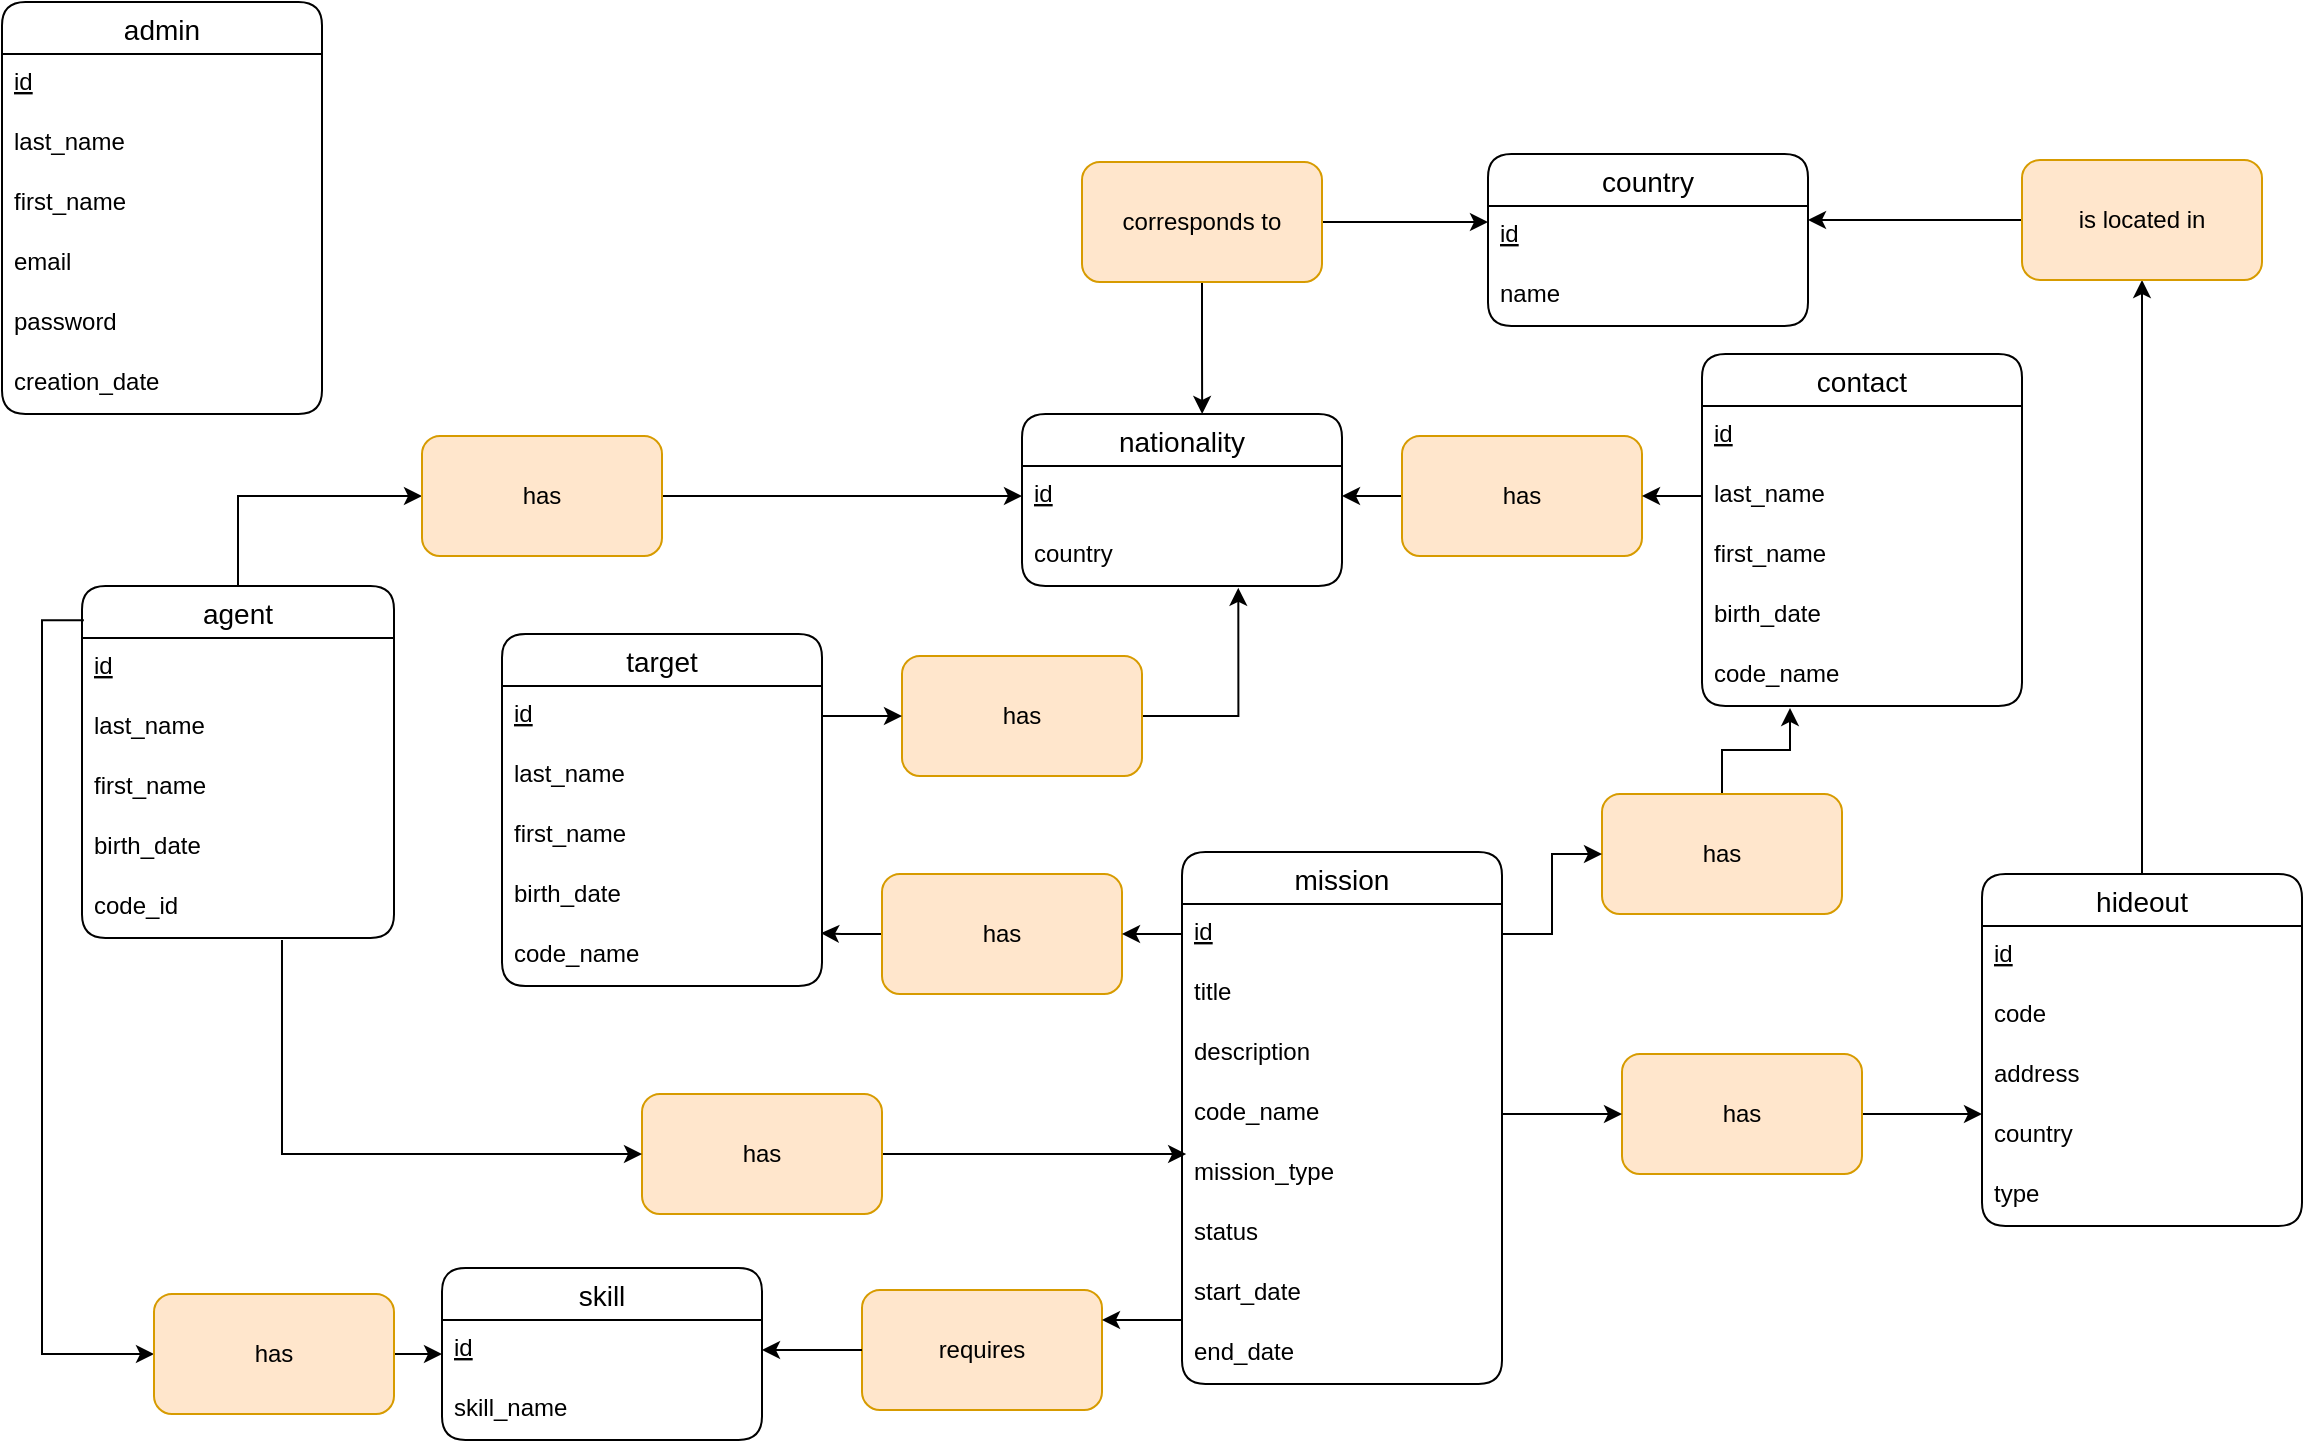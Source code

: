 <mxfile version="20.0.1" type="github">
  <diagram id="oU5v5yM5KwiJTBOr6eC6" name="Page-1">
    <mxGraphModel dx="1673" dy="896" grid="1" gridSize="10" guides="1" tooltips="1" connect="1" arrows="1" fold="1" page="1" pageScale="1" pageWidth="827" pageHeight="1169" math="0" shadow="0">
      <root>
        <mxCell id="0" />
        <mxCell id="1" parent="0" />
        <mxCell id="iQPz2Y7O2Tbb3x_0lv9U-82" style="edgeStyle=orthogonalEdgeStyle;rounded=0;orthogonalLoop=1;jettySize=auto;html=1;exitX=0.5;exitY=0;exitDx=0;exitDy=0;entryX=0;entryY=0.5;entryDx=0;entryDy=0;startArrow=none;startFill=0;endArrow=classic;endFill=1;" edge="1" parent="1" source="gQODTupdDgvmeVCkuseZ-1" target="gQODTupdDgvmeVCkuseZ-8">
          <mxGeometry relative="1" as="geometry" />
        </mxCell>
        <mxCell id="gQODTupdDgvmeVCkuseZ-1" value="agent" style="swimlane;fontStyle=0;childLayout=stackLayout;horizontal=1;startSize=26;horizontalStack=0;resizeParent=1;resizeParentMax=0;resizeLast=0;collapsible=1;marginBottom=0;align=center;fontSize=14;rounded=1;" parent="1" vertex="1">
          <mxGeometry x="290" y="517" width="156" height="176" as="geometry" />
        </mxCell>
        <mxCell id="gQODTupdDgvmeVCkuseZ-7" value="id" style="text;strokeColor=none;fillColor=none;spacingLeft=4;spacingRight=4;overflow=hidden;rotatable=0;points=[[0,0.5],[1,0.5]];portConstraint=eastwest;fontSize=12;fontStyle=4" parent="gQODTupdDgvmeVCkuseZ-1" vertex="1">
          <mxGeometry y="26" width="156" height="30" as="geometry" />
        </mxCell>
        <mxCell id="gQODTupdDgvmeVCkuseZ-2" value="last_name&#xa;" style="text;strokeColor=none;fillColor=none;spacingLeft=4;spacingRight=4;overflow=hidden;rotatable=0;points=[[0,0.5],[1,0.5]];portConstraint=eastwest;fontSize=12;" parent="gQODTupdDgvmeVCkuseZ-1" vertex="1">
          <mxGeometry y="56" width="156" height="30" as="geometry" />
        </mxCell>
        <mxCell id="gQODTupdDgvmeVCkuseZ-3" value="first_name" style="text;strokeColor=none;fillColor=none;spacingLeft=4;spacingRight=4;overflow=hidden;rotatable=0;points=[[0,0.5],[1,0.5]];portConstraint=eastwest;fontSize=12;" parent="gQODTupdDgvmeVCkuseZ-1" vertex="1">
          <mxGeometry y="86" width="156" height="30" as="geometry" />
        </mxCell>
        <mxCell id="gQODTupdDgvmeVCkuseZ-4" value="birth_date" style="text;strokeColor=none;fillColor=none;spacingLeft=4;spacingRight=4;overflow=hidden;rotatable=0;points=[[0,0.5],[1,0.5]];portConstraint=eastwest;fontSize=12;" parent="gQODTupdDgvmeVCkuseZ-1" vertex="1">
          <mxGeometry y="116" width="156" height="30" as="geometry" />
        </mxCell>
        <mxCell id="gQODTupdDgvmeVCkuseZ-5" value="code_id" style="text;strokeColor=none;fillColor=none;spacingLeft=4;spacingRight=4;overflow=hidden;rotatable=0;points=[[0,0.5],[1,0.5]];portConstraint=eastwest;fontSize=12;" parent="gQODTupdDgvmeVCkuseZ-1" vertex="1">
          <mxGeometry y="146" width="156" height="30" as="geometry" />
        </mxCell>
        <mxCell id="iQPz2Y7O2Tbb3x_0lv9U-83" style="edgeStyle=orthogonalEdgeStyle;rounded=0;orthogonalLoop=1;jettySize=auto;html=1;entryX=0;entryY=0.5;entryDx=0;entryDy=0;startArrow=none;startFill=0;endArrow=classic;endFill=1;" edge="1" parent="1" source="gQODTupdDgvmeVCkuseZ-8" target="gQODTupdDgvmeVCkuseZ-12">
          <mxGeometry relative="1" as="geometry" />
        </mxCell>
        <mxCell id="gQODTupdDgvmeVCkuseZ-8" value="has" style="rounded=1;whiteSpace=wrap;html=1;fillColor=#ffe6cc;strokeColor=#d79b00;" parent="1" vertex="1">
          <mxGeometry x="460" y="442" width="120" height="60" as="geometry" />
        </mxCell>
        <mxCell id="gQODTupdDgvmeVCkuseZ-11" value="nationality" style="swimlane;fontStyle=0;childLayout=stackLayout;horizontal=1;startSize=26;horizontalStack=0;resizeParent=1;resizeParentMax=0;resizeLast=0;collapsible=1;marginBottom=0;align=center;fontSize=14;rounded=1;" parent="1" vertex="1">
          <mxGeometry x="760" y="431" width="160" height="86" as="geometry" />
        </mxCell>
        <mxCell id="gQODTupdDgvmeVCkuseZ-12" value="id" style="text;strokeColor=none;fillColor=none;spacingLeft=4;spacingRight=4;overflow=hidden;rotatable=0;points=[[0,0.5],[1,0.5]];portConstraint=eastwest;fontSize=12;fontStyle=4" parent="gQODTupdDgvmeVCkuseZ-11" vertex="1">
          <mxGeometry y="26" width="160" height="30" as="geometry" />
        </mxCell>
        <mxCell id="gQODTupdDgvmeVCkuseZ-13" value="country" style="text;strokeColor=none;fillColor=none;spacingLeft=4;spacingRight=4;overflow=hidden;rotatable=0;points=[[0,0.5],[1,0.5]];portConstraint=eastwest;fontSize=12;" parent="gQODTupdDgvmeVCkuseZ-11" vertex="1">
          <mxGeometry y="56" width="160" height="30" as="geometry" />
        </mxCell>
        <mxCell id="gQODTupdDgvmeVCkuseZ-16" value="skill" style="swimlane;fontStyle=0;childLayout=stackLayout;horizontal=1;startSize=26;horizontalStack=0;resizeParent=1;resizeParentMax=0;resizeLast=0;collapsible=1;marginBottom=0;align=center;fontSize=14;rounded=1;" parent="1" vertex="1">
          <mxGeometry x="470" y="858" width="160" height="86" as="geometry" />
        </mxCell>
        <mxCell id="gQODTupdDgvmeVCkuseZ-17" value="id" style="text;strokeColor=none;fillColor=none;spacingLeft=4;spacingRight=4;overflow=hidden;rotatable=0;points=[[0,0.5],[1,0.5]];portConstraint=eastwest;fontSize=12;fontStyle=4" parent="gQODTupdDgvmeVCkuseZ-16" vertex="1">
          <mxGeometry y="26" width="160" height="30" as="geometry" />
        </mxCell>
        <mxCell id="gQODTupdDgvmeVCkuseZ-18" value="skill_name" style="text;strokeColor=none;fillColor=none;spacingLeft=4;spacingRight=4;overflow=hidden;rotatable=0;points=[[0,0.5],[1,0.5]];portConstraint=eastwest;fontSize=12;" parent="gQODTupdDgvmeVCkuseZ-16" vertex="1">
          <mxGeometry y="56" width="160" height="30" as="geometry" />
        </mxCell>
        <mxCell id="iQPz2Y7O2Tbb3x_0lv9U-70" style="edgeStyle=orthogonalEdgeStyle;rounded=0;orthogonalLoop=1;jettySize=auto;html=1;startArrow=none;startFill=0;endArrow=classic;endFill=1;entryX=0;entryY=0.5;entryDx=0;entryDy=0;" edge="1" parent="1" source="gQODTupdDgvmeVCkuseZ-21" target="gQODTupdDgvmeVCkuseZ-16">
          <mxGeometry relative="1" as="geometry" />
        </mxCell>
        <mxCell id="iQPz2Y7O2Tbb3x_0lv9U-117" style="edgeStyle=orthogonalEdgeStyle;rounded=0;orthogonalLoop=1;jettySize=auto;html=1;startArrow=none;startFill=0;endArrow=classic;endFill=1;exitX=0.006;exitY=0.097;exitDx=0;exitDy=0;exitPerimeter=0;" edge="1" parent="1" source="gQODTupdDgvmeVCkuseZ-1" target="gQODTupdDgvmeVCkuseZ-21">
          <mxGeometry relative="1" as="geometry">
            <Array as="points">
              <mxPoint x="270" y="534" />
              <mxPoint x="270" y="901" />
            </Array>
          </mxGeometry>
        </mxCell>
        <mxCell id="gQODTupdDgvmeVCkuseZ-21" value="has" style="rounded=1;whiteSpace=wrap;html=1;fillColor=#ffe6cc;strokeColor=#d79b00;" parent="1" vertex="1">
          <mxGeometry x="326" y="871" width="120" height="60" as="geometry" />
        </mxCell>
        <mxCell id="iQPz2Y7O2Tbb3x_0lv9U-1" value="target" style="swimlane;fontStyle=0;childLayout=stackLayout;horizontal=1;startSize=26;horizontalStack=0;resizeParent=1;resizeParentMax=0;resizeLast=0;collapsible=1;marginBottom=0;align=center;fontSize=14;rounded=1;swimlaneLine=1;" vertex="1" parent="1">
          <mxGeometry x="500" y="541" width="160" height="176" as="geometry" />
        </mxCell>
        <mxCell id="iQPz2Y7O2Tbb3x_0lv9U-22" value="id" style="text;strokeColor=none;fillColor=none;spacingLeft=4;spacingRight=4;overflow=hidden;rotatable=0;points=[[0,0.5],[1,0.5]];portConstraint=eastwest;fontSize=12;fontStyle=4" vertex="1" parent="iQPz2Y7O2Tbb3x_0lv9U-1">
          <mxGeometry y="26" width="160" height="30" as="geometry" />
        </mxCell>
        <mxCell id="iQPz2Y7O2Tbb3x_0lv9U-2" value="last_name" style="text;strokeColor=none;fillColor=none;spacingLeft=4;spacingRight=4;overflow=hidden;rotatable=0;points=[[0,0.5],[1,0.5]];portConstraint=eastwest;fontSize=12;" vertex="1" parent="iQPz2Y7O2Tbb3x_0lv9U-1">
          <mxGeometry y="56" width="160" height="30" as="geometry" />
        </mxCell>
        <mxCell id="iQPz2Y7O2Tbb3x_0lv9U-3" value="first_name" style="text;strokeColor=none;fillColor=none;spacingLeft=4;spacingRight=4;overflow=hidden;rotatable=0;points=[[0,0.5],[1,0.5]];portConstraint=eastwest;fontSize=12;" vertex="1" parent="iQPz2Y7O2Tbb3x_0lv9U-1">
          <mxGeometry y="86" width="160" height="30" as="geometry" />
        </mxCell>
        <mxCell id="iQPz2Y7O2Tbb3x_0lv9U-4" value="birth_date" style="text;strokeColor=none;fillColor=none;spacingLeft=4;spacingRight=4;overflow=hidden;rotatable=0;points=[[0,0.5],[1,0.5]];portConstraint=eastwest;fontSize=12;" vertex="1" parent="iQPz2Y7O2Tbb3x_0lv9U-1">
          <mxGeometry y="116" width="160" height="30" as="geometry" />
        </mxCell>
        <mxCell id="iQPz2Y7O2Tbb3x_0lv9U-5" value="code_name" style="text;strokeColor=none;fillColor=none;spacingLeft=4;spacingRight=4;overflow=hidden;rotatable=0;points=[[0,0.5],[1,0.5]];portConstraint=eastwest;fontSize=12;" vertex="1" parent="iQPz2Y7O2Tbb3x_0lv9U-1">
          <mxGeometry y="146" width="160" height="30" as="geometry" />
        </mxCell>
        <mxCell id="iQPz2Y7O2Tbb3x_0lv9U-10" value="contact" style="swimlane;fontStyle=0;childLayout=stackLayout;horizontal=1;startSize=26;horizontalStack=0;resizeParent=1;resizeParentMax=0;resizeLast=0;collapsible=1;marginBottom=0;align=center;fontSize=14;rounded=1;" vertex="1" parent="1">
          <mxGeometry x="1100" y="401" width="160" height="176" as="geometry" />
        </mxCell>
        <mxCell id="iQPz2Y7O2Tbb3x_0lv9U-23" value="id" style="text;strokeColor=none;fillColor=none;spacingLeft=4;spacingRight=4;overflow=hidden;rotatable=0;points=[[0,0.5],[1,0.5]];portConstraint=eastwest;fontSize=12;fontStyle=4" vertex="1" parent="iQPz2Y7O2Tbb3x_0lv9U-10">
          <mxGeometry y="26" width="160" height="30" as="geometry" />
        </mxCell>
        <mxCell id="iQPz2Y7O2Tbb3x_0lv9U-11" value="last_name" style="text;strokeColor=none;fillColor=none;spacingLeft=4;spacingRight=4;overflow=hidden;rotatable=0;points=[[0,0.5],[1,0.5]];portConstraint=eastwest;fontSize=12;" vertex="1" parent="iQPz2Y7O2Tbb3x_0lv9U-10">
          <mxGeometry y="56" width="160" height="30" as="geometry" />
        </mxCell>
        <mxCell id="iQPz2Y7O2Tbb3x_0lv9U-12" value="first_name" style="text;strokeColor=none;fillColor=none;spacingLeft=4;spacingRight=4;overflow=hidden;rotatable=0;points=[[0,0.5],[1,0.5]];portConstraint=eastwest;fontSize=12;" vertex="1" parent="iQPz2Y7O2Tbb3x_0lv9U-10">
          <mxGeometry y="86" width="160" height="30" as="geometry" />
        </mxCell>
        <mxCell id="iQPz2Y7O2Tbb3x_0lv9U-13" value="birth_date" style="text;strokeColor=none;fillColor=none;spacingLeft=4;spacingRight=4;overflow=hidden;rotatable=0;points=[[0,0.5],[1,0.5]];portConstraint=eastwest;fontSize=12;" vertex="1" parent="iQPz2Y7O2Tbb3x_0lv9U-10">
          <mxGeometry y="116" width="160" height="30" as="geometry" />
        </mxCell>
        <mxCell id="iQPz2Y7O2Tbb3x_0lv9U-14" value="code_name" style="text;strokeColor=none;fillColor=none;spacingLeft=4;spacingRight=4;overflow=hidden;rotatable=0;points=[[0,0.5],[1,0.5]];portConstraint=eastwest;fontSize=12;" vertex="1" parent="iQPz2Y7O2Tbb3x_0lv9U-10">
          <mxGeometry y="146" width="160" height="30" as="geometry" />
        </mxCell>
        <mxCell id="iQPz2Y7O2Tbb3x_0lv9U-72" style="edgeStyle=orthogonalEdgeStyle;rounded=0;orthogonalLoop=1;jettySize=auto;html=1;exitX=0;exitY=0.5;exitDx=0;exitDy=0;entryX=1;entryY=0.5;entryDx=0;entryDy=0;startArrow=none;startFill=0;endArrow=classic;endFill=1;" edge="1" parent="1" source="iQPz2Y7O2Tbb3x_0lv9U-15" target="gQODTupdDgvmeVCkuseZ-12">
          <mxGeometry relative="1" as="geometry" />
        </mxCell>
        <mxCell id="iQPz2Y7O2Tbb3x_0lv9U-15" value="has" style="rounded=1;whiteSpace=wrap;html=1;fillColor=#ffe6cc;strokeColor=#d79b00;" vertex="1" parent="1">
          <mxGeometry x="950" y="442" width="120" height="60" as="geometry" />
        </mxCell>
        <mxCell id="iQPz2Y7O2Tbb3x_0lv9U-18" value="country" style="swimlane;fontStyle=0;childLayout=stackLayout;horizontal=1;startSize=26;horizontalStack=0;resizeParent=1;resizeParentMax=0;resizeLast=0;collapsible=1;marginBottom=0;align=center;fontSize=14;rounded=1;" vertex="1" parent="1">
          <mxGeometry x="993" y="301" width="160" height="86" as="geometry" />
        </mxCell>
        <mxCell id="iQPz2Y7O2Tbb3x_0lv9U-19" value="id" style="text;strokeColor=none;fillColor=none;spacingLeft=4;spacingRight=4;overflow=hidden;rotatable=0;points=[[0,0.5],[1,0.5]];portConstraint=eastwest;fontSize=12;fontStyle=4;rounded=1;" vertex="1" parent="iQPz2Y7O2Tbb3x_0lv9U-18">
          <mxGeometry y="26" width="160" height="30" as="geometry" />
        </mxCell>
        <mxCell id="iQPz2Y7O2Tbb3x_0lv9U-20" value="name" style="text;strokeColor=none;fillColor=none;spacingLeft=4;spacingRight=4;overflow=hidden;rotatable=0;points=[[0,0.5],[1,0.5]];portConstraint=eastwest;fontSize=12;" vertex="1" parent="iQPz2Y7O2Tbb3x_0lv9U-18">
          <mxGeometry y="56" width="160" height="30" as="geometry" />
        </mxCell>
        <mxCell id="iQPz2Y7O2Tbb3x_0lv9U-107" style="edgeStyle=orthogonalEdgeStyle;rounded=0;orthogonalLoop=1;jettySize=auto;html=1;startArrow=none;startFill=0;endArrow=classic;endFill=1;" edge="1" parent="1" source="iQPz2Y7O2Tbb3x_0lv9U-49" target="iQPz2Y7O2Tbb3x_0lv9U-74">
          <mxGeometry relative="1" as="geometry" />
        </mxCell>
        <mxCell id="iQPz2Y7O2Tbb3x_0lv9U-49" value="hideout" style="swimlane;fontStyle=0;childLayout=stackLayout;horizontal=1;startSize=26;horizontalStack=0;resizeParent=1;resizeParentMax=0;resizeLast=0;collapsible=1;marginBottom=0;align=center;fontSize=14;rounded=1;" vertex="1" parent="1">
          <mxGeometry x="1240" y="661" width="160" height="176" as="geometry" />
        </mxCell>
        <mxCell id="iQPz2Y7O2Tbb3x_0lv9U-50" value="id" style="text;strokeColor=none;fillColor=none;spacingLeft=4;spacingRight=4;overflow=hidden;rotatable=0;points=[[0,0.5],[1,0.5]];portConstraint=eastwest;fontSize=12;rounded=1;fontStyle=4" vertex="1" parent="iQPz2Y7O2Tbb3x_0lv9U-49">
          <mxGeometry y="26" width="160" height="30" as="geometry" />
        </mxCell>
        <mxCell id="iQPz2Y7O2Tbb3x_0lv9U-51" value="code" style="text;strokeColor=none;fillColor=none;spacingLeft=4;spacingRight=4;overflow=hidden;rotatable=0;points=[[0,0.5],[1,0.5]];portConstraint=eastwest;fontSize=12;rounded=1;" vertex="1" parent="iQPz2Y7O2Tbb3x_0lv9U-49">
          <mxGeometry y="56" width="160" height="30" as="geometry" />
        </mxCell>
        <mxCell id="iQPz2Y7O2Tbb3x_0lv9U-52" value="address" style="text;strokeColor=none;fillColor=none;spacingLeft=4;spacingRight=4;overflow=hidden;rotatable=0;points=[[0,0.5],[1,0.5]];portConstraint=eastwest;fontSize=12;rounded=1;" vertex="1" parent="iQPz2Y7O2Tbb3x_0lv9U-49">
          <mxGeometry y="86" width="160" height="30" as="geometry" />
        </mxCell>
        <mxCell id="iQPz2Y7O2Tbb3x_0lv9U-53" value="country" style="text;strokeColor=none;fillColor=none;spacingLeft=4;spacingRight=4;overflow=hidden;rotatable=0;points=[[0,0.5],[1,0.5]];portConstraint=eastwest;fontSize=12;rounded=1;" vertex="1" parent="iQPz2Y7O2Tbb3x_0lv9U-49">
          <mxGeometry y="116" width="160" height="30" as="geometry" />
        </mxCell>
        <mxCell id="iQPz2Y7O2Tbb3x_0lv9U-54" value="type" style="text;strokeColor=none;fillColor=none;spacingLeft=4;spacingRight=4;overflow=hidden;rotatable=0;points=[[0,0.5],[1,0.5]];portConstraint=eastwest;fontSize=12;rounded=1;" vertex="1" parent="iQPz2Y7O2Tbb3x_0lv9U-49">
          <mxGeometry y="146" width="160" height="30" as="geometry" />
        </mxCell>
        <mxCell id="iQPz2Y7O2Tbb3x_0lv9U-59" value="mission" style="swimlane;fontStyle=0;childLayout=stackLayout;horizontal=1;startSize=26;horizontalStack=0;resizeParent=1;resizeParentMax=0;resizeLast=0;collapsible=1;marginBottom=0;align=center;fontSize=14;rounded=1;" vertex="1" parent="1">
          <mxGeometry x="840" y="650" width="160" height="266" as="geometry" />
        </mxCell>
        <mxCell id="iQPz2Y7O2Tbb3x_0lv9U-60" value="id" style="text;strokeColor=none;fillColor=none;spacingLeft=4;spacingRight=4;overflow=hidden;rotatable=0;points=[[0,0.5],[1,0.5]];portConstraint=eastwest;fontSize=12;rounded=1;fontStyle=4" vertex="1" parent="iQPz2Y7O2Tbb3x_0lv9U-59">
          <mxGeometry y="26" width="160" height="30" as="geometry" />
        </mxCell>
        <mxCell id="iQPz2Y7O2Tbb3x_0lv9U-61" value="title" style="text;strokeColor=none;fillColor=none;spacingLeft=4;spacingRight=4;overflow=hidden;rotatable=0;points=[[0,0.5],[1,0.5]];portConstraint=eastwest;fontSize=12;rounded=1;" vertex="1" parent="iQPz2Y7O2Tbb3x_0lv9U-59">
          <mxGeometry y="56" width="160" height="30" as="geometry" />
        </mxCell>
        <mxCell id="iQPz2Y7O2Tbb3x_0lv9U-62" value="description" style="text;strokeColor=none;fillColor=none;spacingLeft=4;spacingRight=4;overflow=hidden;rotatable=0;points=[[0,0.5],[1,0.5]];portConstraint=eastwest;fontSize=12;rounded=1;" vertex="1" parent="iQPz2Y7O2Tbb3x_0lv9U-59">
          <mxGeometry y="86" width="160" height="30" as="geometry" />
        </mxCell>
        <mxCell id="iQPz2Y7O2Tbb3x_0lv9U-64" value="code_name" style="text;strokeColor=none;fillColor=none;spacingLeft=4;spacingRight=4;overflow=hidden;rotatable=0;points=[[0,0.5],[1,0.5]];portConstraint=eastwest;fontSize=12;rounded=1;" vertex="1" parent="iQPz2Y7O2Tbb3x_0lv9U-59">
          <mxGeometry y="116" width="160" height="30" as="geometry" />
        </mxCell>
        <mxCell id="iQPz2Y7O2Tbb3x_0lv9U-66" value="mission_type" style="text;strokeColor=none;fillColor=none;spacingLeft=4;spacingRight=4;overflow=hidden;rotatable=0;points=[[0,0.5],[1,0.5]];portConstraint=eastwest;fontSize=12;rounded=1;" vertex="1" parent="iQPz2Y7O2Tbb3x_0lv9U-59">
          <mxGeometry y="146" width="160" height="30" as="geometry" />
        </mxCell>
        <mxCell id="iQPz2Y7O2Tbb3x_0lv9U-67" value="status" style="text;strokeColor=none;fillColor=none;spacingLeft=4;spacingRight=4;overflow=hidden;rotatable=0;points=[[0,0.5],[1,0.5]];portConstraint=eastwest;fontSize=12;rounded=1;" vertex="1" parent="iQPz2Y7O2Tbb3x_0lv9U-59">
          <mxGeometry y="176" width="160" height="30" as="geometry" />
        </mxCell>
        <mxCell id="iQPz2Y7O2Tbb3x_0lv9U-68" value="start_date" style="text;strokeColor=none;fillColor=none;spacingLeft=4;spacingRight=4;overflow=hidden;rotatable=0;points=[[0,0.5],[1,0.5]];portConstraint=eastwest;fontSize=12;rounded=1;" vertex="1" parent="iQPz2Y7O2Tbb3x_0lv9U-59">
          <mxGeometry y="206" width="160" height="30" as="geometry" />
        </mxCell>
        <mxCell id="iQPz2Y7O2Tbb3x_0lv9U-69" value="end_date" style="text;strokeColor=none;fillColor=none;spacingLeft=4;spacingRight=4;overflow=hidden;rotatable=0;points=[[0,0.5],[1,0.5]];portConstraint=eastwest;fontSize=12;rounded=1;" vertex="1" parent="iQPz2Y7O2Tbb3x_0lv9U-59">
          <mxGeometry y="236" width="160" height="30" as="geometry" />
        </mxCell>
        <mxCell id="iQPz2Y7O2Tbb3x_0lv9U-71" style="edgeStyle=orthogonalEdgeStyle;rounded=0;orthogonalLoop=1;jettySize=auto;html=1;entryX=1;entryY=0.5;entryDx=0;entryDy=0;startArrow=none;startFill=0;endArrow=classic;endFill=1;" edge="1" parent="1" source="iQPz2Y7O2Tbb3x_0lv9U-11" target="iQPz2Y7O2Tbb3x_0lv9U-15">
          <mxGeometry relative="1" as="geometry" />
        </mxCell>
        <mxCell id="iQPz2Y7O2Tbb3x_0lv9U-104" style="edgeStyle=orthogonalEdgeStyle;rounded=0;orthogonalLoop=1;jettySize=auto;html=1;entryX=1;entryY=0.233;entryDx=0;entryDy=0;entryPerimeter=0;startArrow=none;startFill=0;endArrow=classic;endFill=1;" edge="1" parent="1" source="iQPz2Y7O2Tbb3x_0lv9U-74" target="iQPz2Y7O2Tbb3x_0lv9U-19">
          <mxGeometry relative="1" as="geometry" />
        </mxCell>
        <mxCell id="iQPz2Y7O2Tbb3x_0lv9U-74" value="is located in" style="rounded=1;whiteSpace=wrap;html=1;fillColor=#ffe6cc;strokeColor=#d79b00;" vertex="1" parent="1">
          <mxGeometry x="1260" y="304" width="120" height="60" as="geometry" />
        </mxCell>
        <mxCell id="iQPz2Y7O2Tbb3x_0lv9U-81" style="edgeStyle=orthogonalEdgeStyle;rounded=0;orthogonalLoop=1;jettySize=auto;html=1;entryX=0.563;entryY=0;entryDx=0;entryDy=0;entryPerimeter=0;startArrow=none;startFill=0;endArrow=classic;endFill=1;" edge="1" parent="1" source="iQPz2Y7O2Tbb3x_0lv9U-77" target="gQODTupdDgvmeVCkuseZ-11">
          <mxGeometry relative="1" as="geometry" />
        </mxCell>
        <mxCell id="iQPz2Y7O2Tbb3x_0lv9U-103" style="edgeStyle=orthogonalEdgeStyle;rounded=0;orthogonalLoop=1;jettySize=auto;html=1;exitX=1;exitY=0.5;exitDx=0;exitDy=0;entryX=0;entryY=0.267;entryDx=0;entryDy=0;entryPerimeter=0;startArrow=none;startFill=0;endArrow=classic;endFill=1;" edge="1" parent="1" source="iQPz2Y7O2Tbb3x_0lv9U-77" target="iQPz2Y7O2Tbb3x_0lv9U-19">
          <mxGeometry relative="1" as="geometry" />
        </mxCell>
        <mxCell id="iQPz2Y7O2Tbb3x_0lv9U-77" value="corresponds to" style="rounded=1;whiteSpace=wrap;html=1;fillColor=#ffe6cc;strokeColor=#d79b00;" vertex="1" parent="1">
          <mxGeometry x="790" y="305" width="120" height="60" as="geometry" />
        </mxCell>
        <mxCell id="iQPz2Y7O2Tbb3x_0lv9U-90" style="edgeStyle=orthogonalEdgeStyle;rounded=0;orthogonalLoop=1;jettySize=auto;html=1;exitX=1;exitY=0.5;exitDx=0;exitDy=0;entryX=0.676;entryY=1.031;entryDx=0;entryDy=0;entryPerimeter=0;startArrow=none;startFill=0;endArrow=classic;endFill=1;" edge="1" parent="1" source="iQPz2Y7O2Tbb3x_0lv9U-85" target="gQODTupdDgvmeVCkuseZ-13">
          <mxGeometry relative="1" as="geometry" />
        </mxCell>
        <mxCell id="iQPz2Y7O2Tbb3x_0lv9U-85" value="has" style="rounded=1;whiteSpace=wrap;html=1;fillColor=#ffe6cc;strokeColor=#d79b00;" vertex="1" parent="1">
          <mxGeometry x="700" y="552" width="120" height="60" as="geometry" />
        </mxCell>
        <mxCell id="iQPz2Y7O2Tbb3x_0lv9U-88" style="edgeStyle=orthogonalEdgeStyle;rounded=0;orthogonalLoop=1;jettySize=auto;html=1;exitX=1;exitY=0.5;exitDx=0;exitDy=0;entryX=0;entryY=0.5;entryDx=0;entryDy=0;startArrow=none;startFill=0;endArrow=classic;endFill=1;" edge="1" parent="1" source="iQPz2Y7O2Tbb3x_0lv9U-22" target="iQPz2Y7O2Tbb3x_0lv9U-85">
          <mxGeometry relative="1" as="geometry" />
        </mxCell>
        <mxCell id="iQPz2Y7O2Tbb3x_0lv9U-115" style="edgeStyle=orthogonalEdgeStyle;rounded=0;orthogonalLoop=1;jettySize=auto;html=1;entryX=0.013;entryY=0.167;entryDx=0;entryDy=0;entryPerimeter=0;startArrow=none;startFill=0;endArrow=classic;endFill=1;" edge="1" parent="1" source="iQPz2Y7O2Tbb3x_0lv9U-91" target="iQPz2Y7O2Tbb3x_0lv9U-66">
          <mxGeometry relative="1" as="geometry" />
        </mxCell>
        <mxCell id="iQPz2Y7O2Tbb3x_0lv9U-91" value="has" style="rounded=1;whiteSpace=wrap;html=1;fillColor=#ffe6cc;strokeColor=#d79b00;" vertex="1" parent="1">
          <mxGeometry x="570" y="771" width="120" height="60" as="geometry" />
        </mxCell>
        <mxCell id="iQPz2Y7O2Tbb3x_0lv9U-105" style="edgeStyle=orthogonalEdgeStyle;rounded=0;orthogonalLoop=1;jettySize=auto;html=1;exitX=0.5;exitY=0;exitDx=0;exitDy=0;entryX=0.275;entryY=1.033;entryDx=0;entryDy=0;entryPerimeter=0;startArrow=none;startFill=0;endArrow=classic;endFill=1;" edge="1" parent="1" source="iQPz2Y7O2Tbb3x_0lv9U-95" target="iQPz2Y7O2Tbb3x_0lv9U-14">
          <mxGeometry relative="1" as="geometry" />
        </mxCell>
        <mxCell id="iQPz2Y7O2Tbb3x_0lv9U-95" value="has" style="rounded=1;whiteSpace=wrap;html=1;fillColor=#ffe6cc;strokeColor=#d79b00;" vertex="1" parent="1">
          <mxGeometry x="1050" y="621" width="120" height="60" as="geometry" />
        </mxCell>
        <mxCell id="iQPz2Y7O2Tbb3x_0lv9U-102" style="edgeStyle=orthogonalEdgeStyle;rounded=0;orthogonalLoop=1;jettySize=auto;html=1;entryX=0.997;entryY=0.119;entryDx=0;entryDy=0;entryPerimeter=0;startArrow=none;startFill=0;endArrow=classic;endFill=1;" edge="1" parent="1" source="iQPz2Y7O2Tbb3x_0lv9U-99" target="iQPz2Y7O2Tbb3x_0lv9U-5">
          <mxGeometry relative="1" as="geometry" />
        </mxCell>
        <mxCell id="iQPz2Y7O2Tbb3x_0lv9U-99" value="has" style="rounded=1;whiteSpace=wrap;html=1;fillColor=#ffe6cc;strokeColor=#d79b00;" vertex="1" parent="1">
          <mxGeometry x="690" y="661" width="120" height="60" as="geometry" />
        </mxCell>
        <mxCell id="iQPz2Y7O2Tbb3x_0lv9U-101" style="edgeStyle=orthogonalEdgeStyle;rounded=0;orthogonalLoop=1;jettySize=auto;html=1;exitX=0;exitY=0.5;exitDx=0;exitDy=0;entryX=1;entryY=0.5;entryDx=0;entryDy=0;startArrow=none;startFill=0;endArrow=classic;endFill=1;" edge="1" parent="1" source="iQPz2Y7O2Tbb3x_0lv9U-60" target="iQPz2Y7O2Tbb3x_0lv9U-99">
          <mxGeometry relative="1" as="geometry" />
        </mxCell>
        <mxCell id="iQPz2Y7O2Tbb3x_0lv9U-106" style="edgeStyle=orthogonalEdgeStyle;rounded=0;orthogonalLoop=1;jettySize=auto;html=1;exitX=1;exitY=0.5;exitDx=0;exitDy=0;startArrow=none;startFill=0;endArrow=classic;endFill=1;" edge="1" parent="1" source="iQPz2Y7O2Tbb3x_0lv9U-60" target="iQPz2Y7O2Tbb3x_0lv9U-95">
          <mxGeometry relative="1" as="geometry" />
        </mxCell>
        <mxCell id="iQPz2Y7O2Tbb3x_0lv9U-111" style="edgeStyle=orthogonalEdgeStyle;rounded=0;orthogonalLoop=1;jettySize=auto;html=1;startArrow=none;startFill=0;endArrow=classic;endFill=1;" edge="1" parent="1" source="iQPz2Y7O2Tbb3x_0lv9U-109">
          <mxGeometry relative="1" as="geometry">
            <mxPoint x="1240" y="781" as="targetPoint" />
          </mxGeometry>
        </mxCell>
        <mxCell id="iQPz2Y7O2Tbb3x_0lv9U-109" value="has" style="rounded=1;whiteSpace=wrap;html=1;fillColor=#ffe6cc;strokeColor=#d79b00;" vertex="1" parent="1">
          <mxGeometry x="1060" y="751" width="120" height="60" as="geometry" />
        </mxCell>
        <mxCell id="iQPz2Y7O2Tbb3x_0lv9U-110" style="edgeStyle=orthogonalEdgeStyle;rounded=0;orthogonalLoop=1;jettySize=auto;html=1;exitX=1;exitY=0.5;exitDx=0;exitDy=0;entryX=0;entryY=0.5;entryDx=0;entryDy=0;startArrow=none;startFill=0;endArrow=classic;endFill=1;" edge="1" parent="1" source="iQPz2Y7O2Tbb3x_0lv9U-64" target="iQPz2Y7O2Tbb3x_0lv9U-109">
          <mxGeometry relative="1" as="geometry" />
        </mxCell>
        <mxCell id="iQPz2Y7O2Tbb3x_0lv9U-114" style="edgeStyle=orthogonalEdgeStyle;rounded=0;orthogonalLoop=1;jettySize=auto;html=1;exitX=0.641;exitY=1.033;exitDx=0;exitDy=0;entryX=0;entryY=0.5;entryDx=0;entryDy=0;startArrow=none;startFill=0;endArrow=classic;endFill=1;exitPerimeter=0;" edge="1" parent="1" source="gQODTupdDgvmeVCkuseZ-5" target="iQPz2Y7O2Tbb3x_0lv9U-91">
          <mxGeometry relative="1" as="geometry" />
        </mxCell>
        <mxCell id="iQPz2Y7O2Tbb3x_0lv9U-116" value="requires" style="rounded=1;whiteSpace=wrap;html=1;fillColor=#ffe6cc;strokeColor=#d79b00;" vertex="1" parent="1">
          <mxGeometry x="680" y="869" width="120" height="60" as="geometry" />
        </mxCell>
        <mxCell id="iQPz2Y7O2Tbb3x_0lv9U-118" style="edgeStyle=orthogonalEdgeStyle;rounded=0;orthogonalLoop=1;jettySize=auto;html=1;exitX=0;exitY=0.5;exitDx=0;exitDy=0;entryX=1;entryY=0.5;entryDx=0;entryDy=0;startArrow=none;startFill=0;endArrow=classic;endFill=1;" edge="1" parent="1" source="iQPz2Y7O2Tbb3x_0lv9U-116" target="gQODTupdDgvmeVCkuseZ-17">
          <mxGeometry relative="1" as="geometry" />
        </mxCell>
        <mxCell id="iQPz2Y7O2Tbb3x_0lv9U-120" style="edgeStyle=orthogonalEdgeStyle;rounded=0;orthogonalLoop=1;jettySize=auto;html=1;exitX=0;exitY=0.933;exitDx=0;exitDy=0;entryX=1;entryY=0.25;entryDx=0;entryDy=0;startArrow=none;startFill=0;endArrow=classic;endFill=1;exitPerimeter=0;" edge="1" parent="1" source="iQPz2Y7O2Tbb3x_0lv9U-68" target="iQPz2Y7O2Tbb3x_0lv9U-116">
          <mxGeometry relative="1" as="geometry" />
        </mxCell>
        <mxCell id="iQPz2Y7O2Tbb3x_0lv9U-121" value="admin" style="swimlane;fontStyle=0;childLayout=stackLayout;horizontal=1;startSize=26;horizontalStack=0;resizeParent=1;resizeParentMax=0;resizeLast=0;collapsible=1;marginBottom=0;align=center;fontSize=14;rounded=1;" vertex="1" parent="1">
          <mxGeometry x="250" y="225" width="160" height="206" as="geometry" />
        </mxCell>
        <mxCell id="iQPz2Y7O2Tbb3x_0lv9U-122" value="id" style="text;strokeColor=none;fillColor=none;spacingLeft=4;spacingRight=4;overflow=hidden;rotatable=0;points=[[0,0.5],[1,0.5]];portConstraint=eastwest;fontSize=12;rounded=1;fontStyle=4" vertex="1" parent="iQPz2Y7O2Tbb3x_0lv9U-121">
          <mxGeometry y="26" width="160" height="30" as="geometry" />
        </mxCell>
        <mxCell id="iQPz2Y7O2Tbb3x_0lv9U-123" value="last_name" style="text;strokeColor=none;fillColor=none;spacingLeft=4;spacingRight=4;overflow=hidden;rotatable=0;points=[[0,0.5],[1,0.5]];portConstraint=eastwest;fontSize=12;rounded=1;" vertex="1" parent="iQPz2Y7O2Tbb3x_0lv9U-121">
          <mxGeometry y="56" width="160" height="30" as="geometry" />
        </mxCell>
        <mxCell id="iQPz2Y7O2Tbb3x_0lv9U-124" value="first_name" style="text;strokeColor=none;fillColor=none;spacingLeft=4;spacingRight=4;overflow=hidden;rotatable=0;points=[[0,0.5],[1,0.5]];portConstraint=eastwest;fontSize=12;rounded=1;" vertex="1" parent="iQPz2Y7O2Tbb3x_0lv9U-121">
          <mxGeometry y="86" width="160" height="30" as="geometry" />
        </mxCell>
        <mxCell id="iQPz2Y7O2Tbb3x_0lv9U-125" value="email" style="text;strokeColor=none;fillColor=none;spacingLeft=4;spacingRight=4;overflow=hidden;rotatable=0;points=[[0,0.5],[1,0.5]];portConstraint=eastwest;fontSize=12;rounded=1;" vertex="1" parent="iQPz2Y7O2Tbb3x_0lv9U-121">
          <mxGeometry y="116" width="160" height="30" as="geometry" />
        </mxCell>
        <mxCell id="iQPz2Y7O2Tbb3x_0lv9U-126" value="password" style="text;strokeColor=none;fillColor=none;spacingLeft=4;spacingRight=4;overflow=hidden;rotatable=0;points=[[0,0.5],[1,0.5]];portConstraint=eastwest;fontSize=12;rounded=1;" vertex="1" parent="iQPz2Y7O2Tbb3x_0lv9U-121">
          <mxGeometry y="146" width="160" height="30" as="geometry" />
        </mxCell>
        <mxCell id="iQPz2Y7O2Tbb3x_0lv9U-127" value="creation_date" style="text;strokeColor=none;fillColor=none;spacingLeft=4;spacingRight=4;overflow=hidden;rotatable=0;points=[[0,0.5],[1,0.5]];portConstraint=eastwest;fontSize=12;rounded=1;" vertex="1" parent="iQPz2Y7O2Tbb3x_0lv9U-121">
          <mxGeometry y="176" width="160" height="30" as="geometry" />
        </mxCell>
      </root>
    </mxGraphModel>
  </diagram>
</mxfile>
